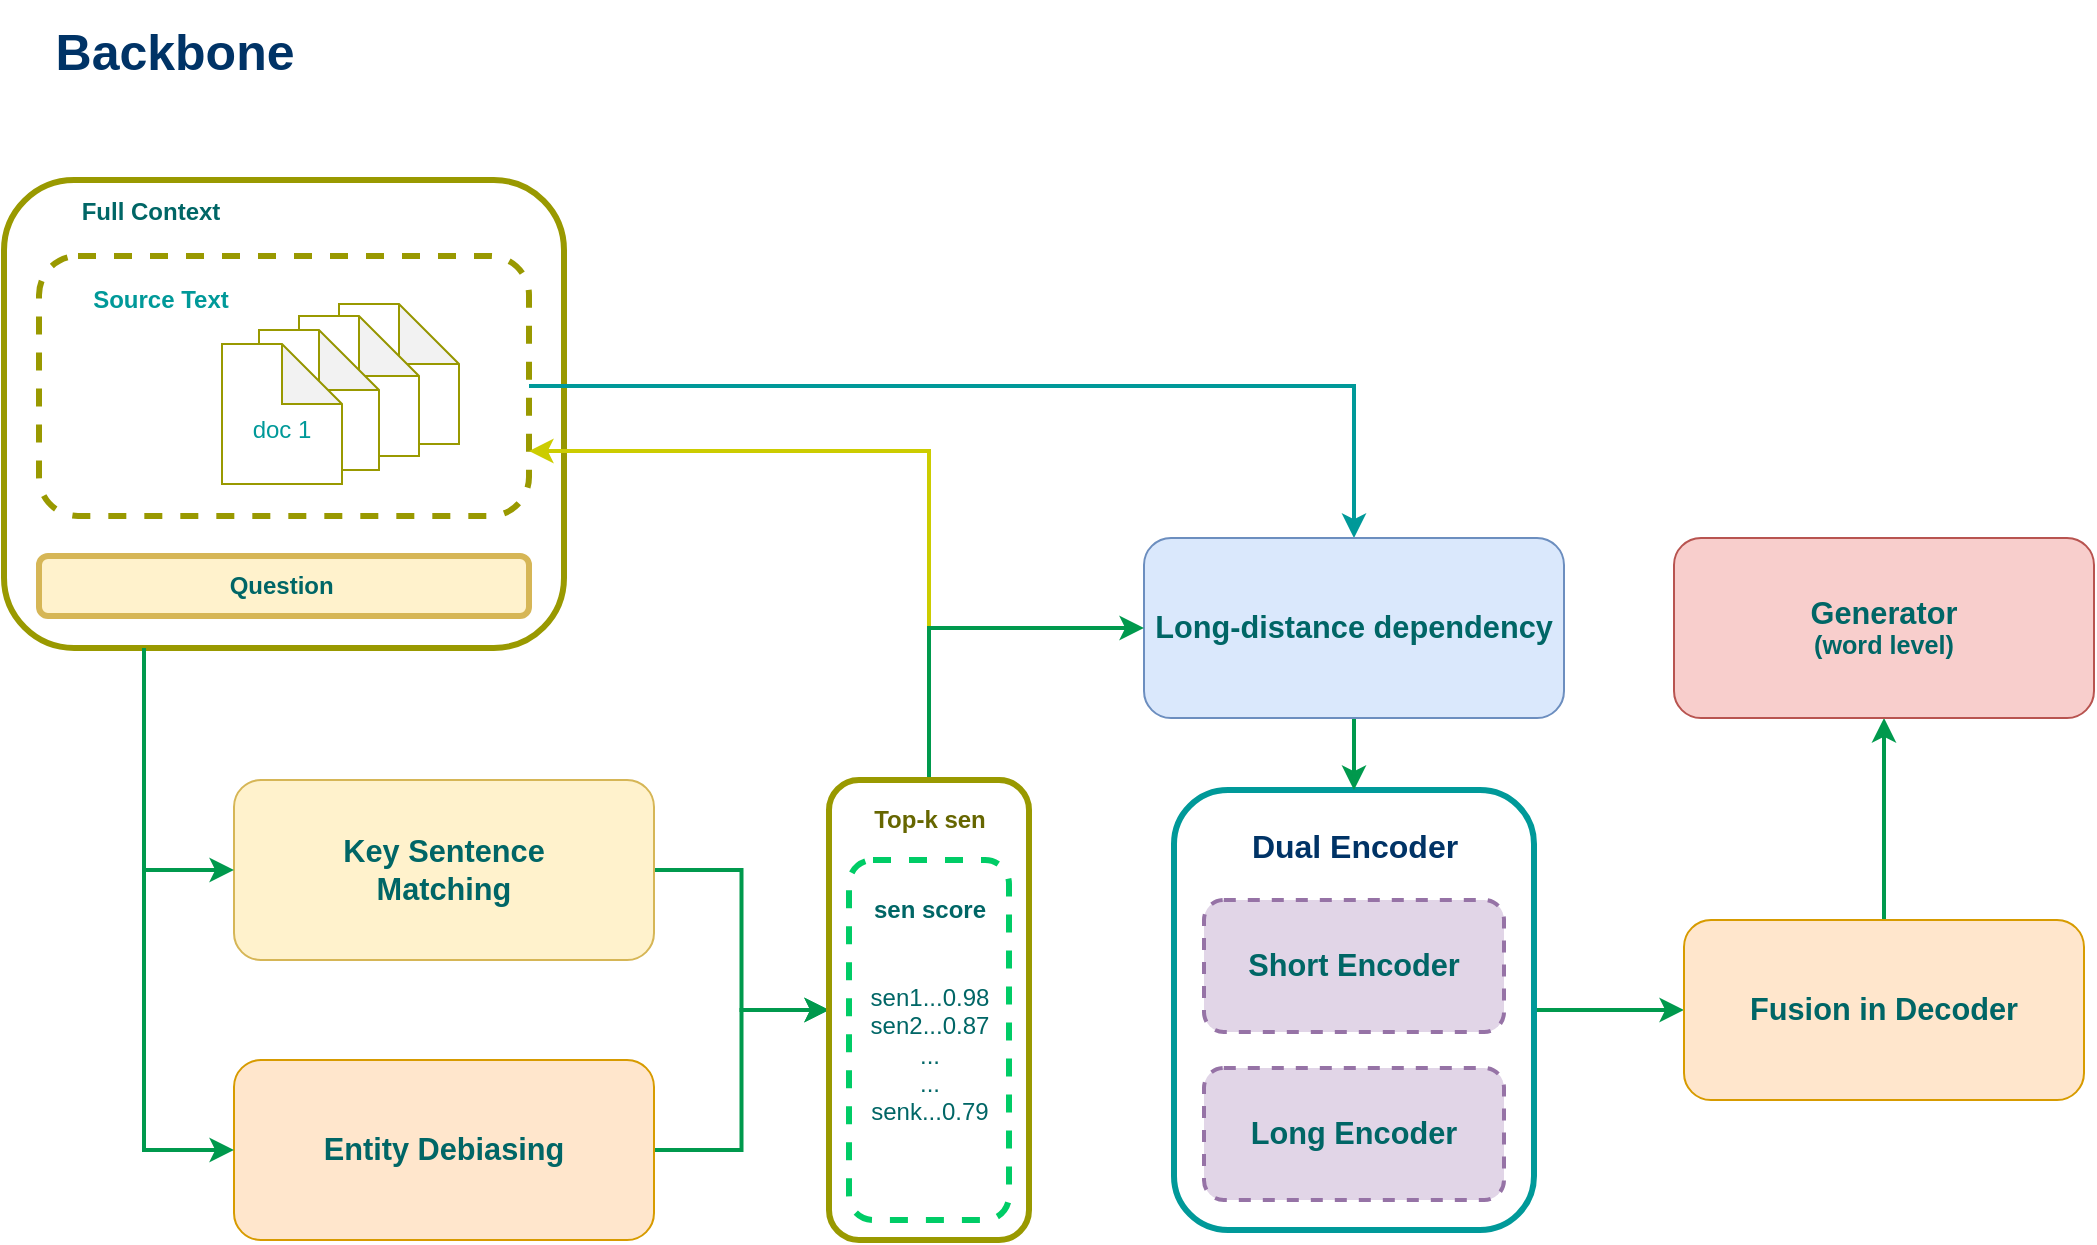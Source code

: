 <mxfile version="20.5.3" type="github">
  <diagram id="L-MYgFU7t1Wd9B6l5E1I" name="第 1 页">
    <mxGraphModel dx="1732" dy="877" grid="1" gridSize="10" guides="1" tooltips="1" connect="1" arrows="1" fold="1" page="1" pageScale="1" pageWidth="1169" pageHeight="827" math="0" shadow="0">
      <root>
        <mxCell id="0" />
        <mxCell id="1" parent="0" />
        <mxCell id="rNmd2XXekFMNs_3ngCcY-19" value="" style="rounded=1;whiteSpace=wrap;html=1;strokeColor=#999900;strokeWidth=3;fontColor=#006666;fillColor=none;" vertex="1" parent="1">
          <mxGeometry x="80" y="210" width="280" height="234" as="geometry" />
        </mxCell>
        <mxCell id="rNmd2XXekFMNs_3ngCcY-5" value="" style="shape=note;whiteSpace=wrap;html=1;backgroundOutline=1;darkOpacity=0.05;strokeColor=#999900;fontColor=#009999;" vertex="1" parent="1">
          <mxGeometry x="247.5" y="272" width="60" height="70" as="geometry" />
        </mxCell>
        <mxCell id="rNmd2XXekFMNs_3ngCcY-34" style="edgeStyle=orthogonalEdgeStyle;rounded=0;orthogonalLoop=1;jettySize=auto;html=1;exitX=1;exitY=0.5;exitDx=0;exitDy=0;strokeColor=#00994D;strokeWidth=2;fontSize=15;fontColor=#666600;" edge="1" parent="1" source="uUWsxfCGbyHX3ZxYzPl9-4" target="GGLP2LOhdoPwG8EAP_vs-5">
          <mxGeometry relative="1" as="geometry" />
        </mxCell>
        <mxCell id="uUWsxfCGbyHX3ZxYzPl9-4" value="" style="rounded=1;whiteSpace=wrap;html=1;fillColor=none;strokeColor=#009999;strokeWidth=3;" parent="1" vertex="1">
          <mxGeometry x="665" y="515" width="180" height="220" as="geometry" />
        </mxCell>
        <mxCell id="rNmd2XXekFMNs_3ngCcY-25" style="edgeStyle=orthogonalEdgeStyle;rounded=0;orthogonalLoop=1;jettySize=auto;html=1;exitX=1;exitY=0.5;exitDx=0;exitDy=0;entryX=0;entryY=0.5;entryDx=0;entryDy=0;strokeColor=#00994D;strokeWidth=2;fontSize=15;fontColor=#666600;" edge="1" parent="1" source="GGLP2LOhdoPwG8EAP_vs-1" target="rNmd2XXekFMNs_3ngCcY-21">
          <mxGeometry relative="1" as="geometry" />
        </mxCell>
        <mxCell id="GGLP2LOhdoPwG8EAP_vs-1" value="&lt;div style=&quot;font-size: 15.36px;&quot; data-docx-has-block-data=&quot;false&quot; data-page-id=&quot;I2OPd06UgoXwHoxmGDJclGKunMc&quot;&gt;&lt;div style=&quot;font-size: 15.36px;&quot; class=&quot;old-record-id-Yy6udGUAGoeq4YxWGWgc8CmznAh&quot;&gt;&lt;strong style=&quot;font-size: 15.36px;&quot;&gt;&lt;font style=&quot;font-size: 15.36px;&quot; color=&quot;#006666&quot;&gt;Key Sentence&lt;/font&gt;&lt;/strong&gt;&lt;/div&gt;&lt;div style=&quot;font-size: 15.36px;&quot; class=&quot;old-record-id-Yy6udGUAGoeq4YxWGWgc8CmznAh&quot;&gt;&lt;div style=&quot;font-size: 15.36px;&quot;&gt;&lt;div style=&quot;font-size: 15.36px;&quot;&gt;&lt;strong style=&quot;font-size: 15.36px;&quot;&gt;&lt;font style=&quot;font-size: 15.36px;&quot; color=&quot;#006666&quot;&gt;Matching&lt;/font&gt;&lt;/strong&gt;&lt;/div&gt;&lt;/div&gt;&lt;/div&gt;&lt;/div&gt;&lt;font style=&quot;font-size: 15.36px;&quot; color=&quot;#006666&quot;&gt;&lt;span style=&quot;text-align: start;&quot; class=&quot;lark-record-clipboard&quot; data-lark-record-format=&quot;docx/text&quot; data-lark-record-data=&quot;{&amp;quot;rootId&amp;quot;:&amp;quot;I2OPd06UgoXwHoxmGDJclGKunMc&amp;quot;,&amp;quot;text&amp;quot;:{&amp;quot;initialAttributedTexts&amp;quot;:{&amp;quot;text&amp;quot;:{&amp;quot;0&amp;quot;:&amp;quot;Key Sentence Matching&amp;quot;},&amp;quot;attribs&amp;quot;:{&amp;quot;0&amp;quot;:&amp;quot;*1*0+l&amp;quot;}},&amp;quot;apool&amp;quot;:{&amp;quot;numToAttrib&amp;quot;:{&amp;quot;0&amp;quot;:[&amp;quot;bold&amp;quot;,&amp;quot;true&amp;quot;],&amp;quot;1&amp;quot;:[&amp;quot;author&amp;quot;,&amp;quot;7121335665014407196&amp;quot;]},&amp;quot;nextNum&amp;quot;:2}},&amp;quot;type&amp;quot;:&amp;quot;text&amp;quot;,&amp;quot;referenceRecordMap&amp;quot;:{},&amp;quot;extra&amp;quot;:{&amp;quot;mention_page_title&amp;quot;:{},&amp;quot;external_mention_url&amp;quot;:{}},&amp;quot;isKeepQuoteContainer&amp;quot;:false,&amp;quot;isFromCode&amp;quot;:false,&amp;quot;isCut&amp;quot;:false}&quot;&gt;&lt;/span&gt;&lt;/font&gt;" style="rounded=1;whiteSpace=wrap;html=1;fillColor=#fff2cc;strokeColor=#d6b656;" parent="1" vertex="1">
          <mxGeometry x="195" y="510" width="210" height="90" as="geometry" />
        </mxCell>
        <mxCell id="rNmd2XXekFMNs_3ngCcY-26" style="edgeStyle=orthogonalEdgeStyle;rounded=0;orthogonalLoop=1;jettySize=auto;html=1;exitX=1;exitY=0.5;exitDx=0;exitDy=0;entryX=0;entryY=0.5;entryDx=0;entryDy=0;strokeColor=#00994D;strokeWidth=2;fontSize=15;fontColor=#666600;" edge="1" parent="1" source="GGLP2LOhdoPwG8EAP_vs-3" target="rNmd2XXekFMNs_3ngCcY-21">
          <mxGeometry relative="1" as="geometry" />
        </mxCell>
        <mxCell id="GGLP2LOhdoPwG8EAP_vs-3" value="&lt;div style=&quot;font-size: 15.36px;&quot; data-docx-has-block-data=&quot;false&quot; data-page-id=&quot;I2OPd06UgoXwHoxmGDJclGKunMc&quot;&gt;&lt;div style=&quot;font-size: 15.36px;&quot; class=&quot;old-record-id-Yy6udGUAGoeq4YxWGWgc8CmznAh&quot;&gt;&lt;font color=&quot;#006666&quot;&gt;&lt;span style=&quot;caret-color: rgb(0, 102, 102);&quot;&gt;&lt;b&gt;Entity Debiasing&lt;/b&gt;&lt;/span&gt;&lt;/font&gt;&lt;/div&gt;&lt;/div&gt;" style="rounded=1;whiteSpace=wrap;html=1;fillColor=#ffe6cc;strokeColor=#d79b00;" parent="1" vertex="1">
          <mxGeometry x="195" y="650" width="210" height="90" as="geometry" />
        </mxCell>
        <mxCell id="rNmd2XXekFMNs_3ngCcY-33" style="edgeStyle=orthogonalEdgeStyle;rounded=0;orthogonalLoop=1;jettySize=auto;html=1;exitX=0.5;exitY=0;exitDx=0;exitDy=0;entryX=0.5;entryY=1;entryDx=0;entryDy=0;strokeColor=#00994D;strokeWidth=2;fontSize=15;fontColor=#666600;" edge="1" parent="1" source="GGLP2LOhdoPwG8EAP_vs-5" target="GGLP2LOhdoPwG8EAP_vs-6">
          <mxGeometry relative="1" as="geometry" />
        </mxCell>
        <mxCell id="GGLP2LOhdoPwG8EAP_vs-5" value="&lt;div style=&quot;font-size: 15.36px;&quot; data-docx-has-block-data=&quot;false&quot; data-page-id=&quot;I2OPd06UgoXwHoxmGDJclGKunMc&quot;&gt;&lt;div style=&quot;font-size: 15.36px;&quot; class=&quot;old-record-id-Yy6udGUAGoeq4YxWGWgc8CmznAh&quot;&gt;&lt;font color=&quot;#006666&quot;&gt;&lt;span style=&quot;caret-color: rgb(0, 102, 102);&quot;&gt;&lt;b&gt;Fusion in Decoder&lt;/b&gt;&lt;/span&gt;&lt;/font&gt;&lt;/div&gt;&lt;/div&gt;" style="rounded=1;whiteSpace=wrap;html=1;fillColor=#ffe6cc;strokeColor=#d79b00;" parent="1" vertex="1">
          <mxGeometry x="920" y="580" width="200" height="90" as="geometry" />
        </mxCell>
        <mxCell id="GGLP2LOhdoPwG8EAP_vs-6" value="&lt;div data-docx-has-block-data=&quot;false&quot; data-page-id=&quot;I2OPd06UgoXwHoxmGDJclGKunMc&quot;&gt;&lt;div style=&quot;font-size: 15.36px;&quot; class=&quot;old-record-id-Yy6udGUAGoeq4YxWGWgc8CmznAh&quot;&gt;&lt;font color=&quot;#006666&quot;&gt;&lt;span style=&quot;caret-color: rgb(0, 102, 102);&quot;&gt;&lt;b&gt;Generator&lt;/b&gt;&lt;/span&gt;&lt;/font&gt;&lt;/div&gt;&lt;div class=&quot;old-record-id-Yy6udGUAGoeq4YxWGWgc8CmznAh&quot;&gt;&lt;font size=&quot;1&quot; color=&quot;#006666&quot;&gt;&lt;span style=&quot;caret-color: rgb(0, 102, 102);&quot;&gt;&lt;b style=&quot;font-size: 12.6px;&quot;&gt;(word level)&lt;/b&gt;&lt;/span&gt;&lt;/font&gt;&lt;/div&gt;&lt;/div&gt;" style="rounded=1;whiteSpace=wrap;html=1;fillColor=#f8cecc;strokeColor=#b85450;" parent="1" vertex="1">
          <mxGeometry x="915" y="389" width="210" height="90" as="geometry" />
        </mxCell>
        <mxCell id="GGLP2LOhdoPwG8EAP_vs-11" value="&lt;font color=&quot;#003366&quot; style=&quot;font-size: 25px;&quot;&gt;&lt;b&gt;Backbone&lt;/b&gt;&lt;/font&gt;" style="text;html=1;align=center;verticalAlign=middle;resizable=0;points=[];autosize=1;strokeColor=none;fillColor=none;fontSize=12.6;fontColor=#006666;" parent="1" vertex="1">
          <mxGeometry x="80" y="120" width="170" height="50" as="geometry" />
        </mxCell>
        <mxCell id="uUWsxfCGbyHX3ZxYzPl9-2" value="&lt;div style=&quot;font-size: 15.36px;&quot; data-docx-has-block-data=&quot;false&quot; data-page-id=&quot;I2OPd06UgoXwHoxmGDJclGKunMc&quot;&gt;&lt;div style=&quot;font-size: 15.36px;&quot; class=&quot;old-record-id-Yy6udGUAGoeq4YxWGWgc8CmznAh&quot;&gt;&lt;font color=&quot;#006666&quot;&gt;&lt;span style=&quot;caret-color: rgb(0, 102, 102);&quot;&gt;&lt;b&gt;Long Encoder&lt;/b&gt;&lt;/span&gt;&lt;/font&gt;&lt;/div&gt;&lt;/div&gt;" style="rounded=1;whiteSpace=wrap;html=1;fillColor=#e1d5e7;strokeColor=#9673a6;dashed=1;strokeWidth=2;" parent="1" vertex="1">
          <mxGeometry x="680" y="654" width="150" height="66" as="geometry" />
        </mxCell>
        <mxCell id="uUWsxfCGbyHX3ZxYzPl9-3" value="&lt;div style=&quot;font-size: 15.36px;&quot; data-docx-has-block-data=&quot;false&quot; data-page-id=&quot;I2OPd06UgoXwHoxmGDJclGKunMc&quot;&gt;&lt;div style=&quot;font-size: 15.36px;&quot; class=&quot;old-record-id-Yy6udGUAGoeq4YxWGWgc8CmznAh&quot;&gt;&lt;font color=&quot;#006666&quot;&gt;&lt;span style=&quot;caret-color: rgb(0, 102, 102);&quot;&gt;&lt;b&gt;Short Encoder&lt;/b&gt;&lt;/span&gt;&lt;/font&gt;&lt;/div&gt;&lt;/div&gt;" style="rounded=1;whiteSpace=wrap;html=1;fillColor=#e1d5e7;strokeColor=#9673a6;dashed=1;strokeWidth=2;" parent="1" vertex="1">
          <mxGeometry x="680" y="570" width="150" height="66" as="geometry" />
        </mxCell>
        <mxCell id="uUWsxfCGbyHX3ZxYzPl9-10" value="&lt;b&gt;&lt;font style=&quot;font-size: 16px;&quot; color=&quot;#003366&quot;&gt;Dual Encoder&lt;/font&gt;&lt;/b&gt;" style="text;html=1;align=center;verticalAlign=middle;resizable=0;points=[];autosize=1;strokeColor=none;fillColor=none;" parent="1" vertex="1">
          <mxGeometry x="680" y="523" width="150" height="40" as="geometry" />
        </mxCell>
        <mxCell id="rNmd2XXekFMNs_3ngCcY-30" style="edgeStyle=orthogonalEdgeStyle;rounded=0;orthogonalLoop=1;jettySize=auto;html=1;exitX=1;exitY=0.5;exitDx=0;exitDy=0;strokeColor=#009999;strokeWidth=2;fontSize=15;fontColor=#666600;" edge="1" parent="1" source="rNmd2XXekFMNs_3ngCcY-1" target="rNmd2XXekFMNs_3ngCcY-15">
          <mxGeometry relative="1" as="geometry" />
        </mxCell>
        <mxCell id="rNmd2XXekFMNs_3ngCcY-1" value="" style="rounded=1;whiteSpace=wrap;html=1;fillColor=none;dashed=1;strokeColor=#999900;strokeWidth=3;" vertex="1" parent="1">
          <mxGeometry x="97.5" y="248" width="245" height="130" as="geometry" />
        </mxCell>
        <mxCell id="rNmd2XXekFMNs_3ngCcY-2" value="&lt;b&gt;&lt;font color=&quot;#009999&quot;&gt;Source Text&lt;/font&gt;&lt;/b&gt;" style="text;html=1;align=center;verticalAlign=middle;resizable=0;points=[];autosize=1;strokeColor=none;fillColor=none;" vertex="1" parent="1">
          <mxGeometry x="102.5" y="255" width="110" height="30" as="geometry" />
        </mxCell>
        <mxCell id="rNmd2XXekFMNs_3ngCcY-4" value="" style="shape=note;whiteSpace=wrap;html=1;backgroundOutline=1;darkOpacity=0.05;strokeColor=#999900;fontColor=#009999;" vertex="1" parent="1">
          <mxGeometry x="227.5" y="278" width="60" height="70" as="geometry" />
        </mxCell>
        <mxCell id="rNmd2XXekFMNs_3ngCcY-3" value="" style="shape=note;whiteSpace=wrap;html=1;backgroundOutline=1;darkOpacity=0.05;strokeColor=#999900;fontColor=#009999;" vertex="1" parent="1">
          <mxGeometry x="207.5" y="285" width="60" height="70" as="geometry" />
        </mxCell>
        <mxCell id="rNmd2XXekFMNs_3ngCcY-6" value="&lt;br&gt;doc 1" style="shape=note;whiteSpace=wrap;html=1;backgroundOutline=1;darkOpacity=0.05;strokeColor=#999900;fontColor=#009999;" vertex="1" parent="1">
          <mxGeometry x="189" y="292" width="60" height="70" as="geometry" />
        </mxCell>
        <mxCell id="rNmd2XXekFMNs_3ngCcY-13" value="&lt;font color=&quot;#006666&quot;&gt;&lt;b&gt;Question&amp;nbsp;&lt;/b&gt;&lt;/font&gt;" style="rounded=1;whiteSpace=wrap;html=1;strokeColor=#d6b656;strokeWidth=3;fillColor=#fff2cc;" vertex="1" parent="1">
          <mxGeometry x="97.5" y="398" width="245" height="30" as="geometry" />
        </mxCell>
        <mxCell id="rNmd2XXekFMNs_3ngCcY-35" style="edgeStyle=orthogonalEdgeStyle;rounded=0;orthogonalLoop=1;jettySize=auto;html=1;exitX=0.5;exitY=1;exitDx=0;exitDy=0;entryX=0.5;entryY=0;entryDx=0;entryDy=0;strokeColor=#00994D;strokeWidth=2;fontSize=15;fontColor=#666600;" edge="1" parent="1" source="rNmd2XXekFMNs_3ngCcY-15" target="uUWsxfCGbyHX3ZxYzPl9-4">
          <mxGeometry relative="1" as="geometry" />
        </mxCell>
        <mxCell id="rNmd2XXekFMNs_3ngCcY-15" value="&lt;div style=&quot;font-size: 15.36px;&quot; data-docx-has-block-data=&quot;false&quot; data-page-id=&quot;I2OPd06UgoXwHoxmGDJclGKunMc&quot;&gt;&lt;div style=&quot;font-size: 15.36px;&quot; class=&quot;old-record-id-Yy6udGUAGoeq4YxWGWgc8CmznAh&quot;&gt;&lt;font color=&quot;#006666&quot;&gt;&lt;span style=&quot;caret-color: rgb(0, 102, 102);&quot;&gt;&lt;b&gt;Long-distance dependency&lt;/b&gt;&lt;/span&gt;&lt;/font&gt;&lt;/div&gt;&lt;/div&gt;&lt;font style=&quot;font-size: 15.36px;&quot; color=&quot;#006666&quot;&gt;&lt;span style=&quot;text-align: start;&quot; class=&quot;lark-record-clipboard&quot; data-lark-record-format=&quot;docx/text&quot; data-lark-record-data=&quot;{&amp;quot;rootId&amp;quot;:&amp;quot;I2OPd06UgoXwHoxmGDJclGKunMc&amp;quot;,&amp;quot;text&amp;quot;:{&amp;quot;initialAttributedTexts&amp;quot;:{&amp;quot;text&amp;quot;:{&amp;quot;0&amp;quot;:&amp;quot;Key Sentence Matching&amp;quot;},&amp;quot;attribs&amp;quot;:{&amp;quot;0&amp;quot;:&amp;quot;*1*0+l&amp;quot;}},&amp;quot;apool&amp;quot;:{&amp;quot;numToAttrib&amp;quot;:{&amp;quot;0&amp;quot;:[&amp;quot;bold&amp;quot;,&amp;quot;true&amp;quot;],&amp;quot;1&amp;quot;:[&amp;quot;author&amp;quot;,&amp;quot;7121335665014407196&amp;quot;]},&amp;quot;nextNum&amp;quot;:2}},&amp;quot;type&amp;quot;:&amp;quot;text&amp;quot;,&amp;quot;referenceRecordMap&amp;quot;:{},&amp;quot;extra&amp;quot;:{&amp;quot;mention_page_title&amp;quot;:{},&amp;quot;external_mention_url&amp;quot;:{}},&amp;quot;isKeepQuoteContainer&amp;quot;:false,&amp;quot;isFromCode&amp;quot;:false,&amp;quot;isCut&amp;quot;:false}&quot;&gt;&lt;/span&gt;&lt;/font&gt;" style="rounded=1;whiteSpace=wrap;html=1;fillColor=#dae8fc;strokeColor=#6c8ebf;" vertex="1" parent="1">
          <mxGeometry x="650" y="389" width="210" height="90" as="geometry" />
        </mxCell>
        <mxCell id="rNmd2XXekFMNs_3ngCcY-27" style="edgeStyle=orthogonalEdgeStyle;rounded=0;orthogonalLoop=1;jettySize=auto;html=1;exitX=0.25;exitY=1;exitDx=0;exitDy=0;entryX=0;entryY=0.5;entryDx=0;entryDy=0;strokeColor=#00994D;strokeWidth=2;fontSize=15;fontColor=#666600;" edge="1" parent="1" source="rNmd2XXekFMNs_3ngCcY-19" target="GGLP2LOhdoPwG8EAP_vs-1">
          <mxGeometry relative="1" as="geometry" />
        </mxCell>
        <mxCell id="rNmd2XXekFMNs_3ngCcY-28" style="edgeStyle=orthogonalEdgeStyle;rounded=0;orthogonalLoop=1;jettySize=auto;html=1;exitX=0.25;exitY=1;exitDx=0;exitDy=0;entryX=0;entryY=0.5;entryDx=0;entryDy=0;strokeColor=#00994D;strokeWidth=2;fontSize=15;fontColor=#666600;" edge="1" parent="1" source="rNmd2XXekFMNs_3ngCcY-19" target="GGLP2LOhdoPwG8EAP_vs-3">
          <mxGeometry relative="1" as="geometry" />
        </mxCell>
        <mxCell id="rNmd2XXekFMNs_3ngCcY-20" value="&lt;b&gt;&lt;font color=&quot;#006666&quot;&gt;Full Context&lt;/font&gt;&lt;/b&gt;" style="text;html=1;align=center;verticalAlign=middle;resizable=0;points=[];autosize=1;strokeColor=none;fillColor=none;" vertex="1" parent="1">
          <mxGeometry x="97.5" y="211" width="110" height="30" as="geometry" />
        </mxCell>
        <mxCell id="rNmd2XXekFMNs_3ngCcY-31" style="edgeStyle=orthogonalEdgeStyle;rounded=0;orthogonalLoop=1;jettySize=auto;html=1;exitX=0.5;exitY=0;exitDx=0;exitDy=0;entryX=1;entryY=0.75;entryDx=0;entryDy=0;strokeColor=#CCCC00;strokeWidth=2;fontSize=15;fontColor=#666600;" edge="1" parent="1" source="rNmd2XXekFMNs_3ngCcY-21" target="rNmd2XXekFMNs_3ngCcY-1">
          <mxGeometry relative="1" as="geometry" />
        </mxCell>
        <mxCell id="rNmd2XXekFMNs_3ngCcY-29" style="edgeStyle=orthogonalEdgeStyle;rounded=0;orthogonalLoop=1;jettySize=auto;html=1;exitX=0.5;exitY=0;exitDx=0;exitDy=0;entryX=0;entryY=0.5;entryDx=0;entryDy=0;strokeColor=#00994D;strokeWidth=2;fontSize=15;fontColor=#666600;" edge="1" parent="1" source="rNmd2XXekFMNs_3ngCcY-21" target="rNmd2XXekFMNs_3ngCcY-15">
          <mxGeometry relative="1" as="geometry" />
        </mxCell>
        <mxCell id="rNmd2XXekFMNs_3ngCcY-21" value="" style="rounded=1;whiteSpace=wrap;html=1;strokeColor=#999900;strokeWidth=3;fontColor=#006666;fillColor=none;" vertex="1" parent="1">
          <mxGeometry x="492.5" y="510" width="100" height="230" as="geometry" />
        </mxCell>
        <mxCell id="rNmd2XXekFMNs_3ngCcY-22" value="&lt;font style=&quot;font-size: 12px;&quot;&gt;&lt;br&gt;sen1...0.98&lt;br style=&quot;font-size: 12px;&quot;&gt;sen2...0.87&lt;br style=&quot;font-size: 12px;&quot;&gt;...&lt;br&gt;...&lt;br style=&quot;font-size: 12px;&quot;&gt;senk...0.79&lt;/font&gt;" style="rounded=1;whiteSpace=wrap;html=1;strokeColor=#00CC66;strokeWidth=3;fontColor=#006666;fillColor=none;dashed=1;" vertex="1" parent="1">
          <mxGeometry x="502.5" y="550" width="80" height="180" as="geometry" />
        </mxCell>
        <mxCell id="rNmd2XXekFMNs_3ngCcY-23" value="&lt;b&gt;sen score&lt;/b&gt;" style="text;html=1;strokeColor=none;fillColor=none;align=center;verticalAlign=middle;whiteSpace=wrap;rounded=0;dashed=1;strokeWidth=3;fontSize=12;fontColor=#006666;" vertex="1" parent="1">
          <mxGeometry x="502.5" y="560" width="80" height="30" as="geometry" />
        </mxCell>
        <mxCell id="rNmd2XXekFMNs_3ngCcY-24" value="&lt;font color=&quot;#666600&quot;&gt;&lt;b&gt;Top-k sen&lt;/b&gt;&lt;/font&gt;" style="text;html=1;strokeColor=none;fillColor=none;align=center;verticalAlign=middle;whiteSpace=wrap;rounded=0;dashed=1;strokeWidth=3;fontSize=12;fontColor=#006666;" vertex="1" parent="1">
          <mxGeometry x="502.5" y="515" width="80" height="30" as="geometry" />
        </mxCell>
      </root>
    </mxGraphModel>
  </diagram>
</mxfile>
